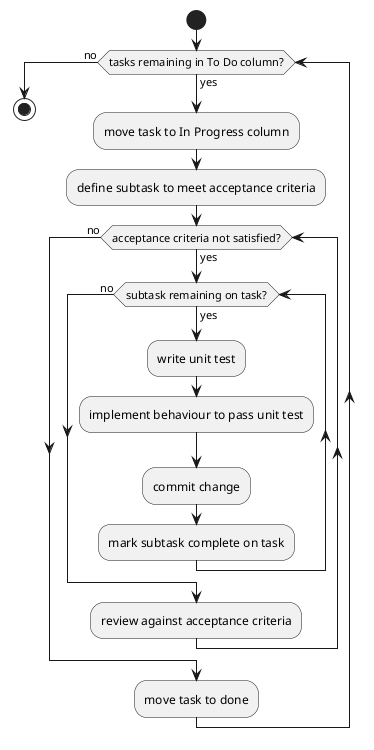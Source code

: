 @startuml

start

while (tasks remaining in To Do column?) is (yes)
  :move task to In Progress column;
  :define subtask to meet acceptance criteria;

  while (acceptance criteria not satisfied?) is (yes)
    while (subtask remaining on task?) is (yes)
      :write unit test;
      :implement behaviour to pass unit test;
      :commit change;
      :mark subtask complete on task;
    endwhile (no)

    :review against acceptance criteria;

  endwhile (no)

  :move task to done;
endwhile (no)

stop

@enduml
